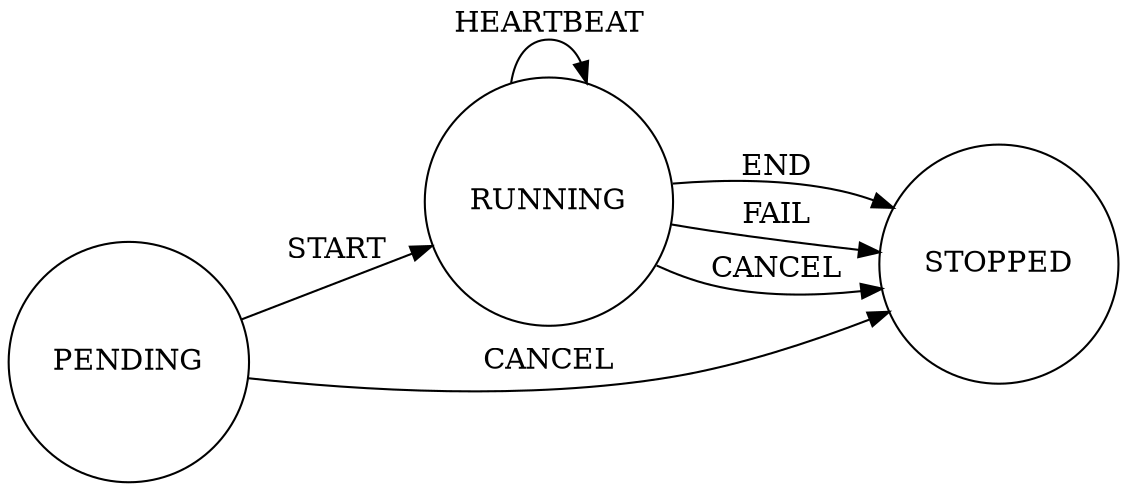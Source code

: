// vim:ai:et:fenc=utf-8:ff=unix:sw=4:ts=4:

digraph
{
    rankdir=LR;

    node [shape="circle"];
    "PENDING";
    "RUNNING";
    "STOPPED";

    "PENDING" -> "RUNNING" [label="START"];
    "PENDING" -> "STOPPED" [label="CANCEL"];

    "RUNNING" -> "RUNNING" [label="HEARTBEAT"];
    "RUNNING" -> "STOPPED" [label="END"];
    "RUNNING" -> "STOPPED" [label="FAIL"];
    "RUNNING" -> "STOPPED" [label="CANCEL"];
}

